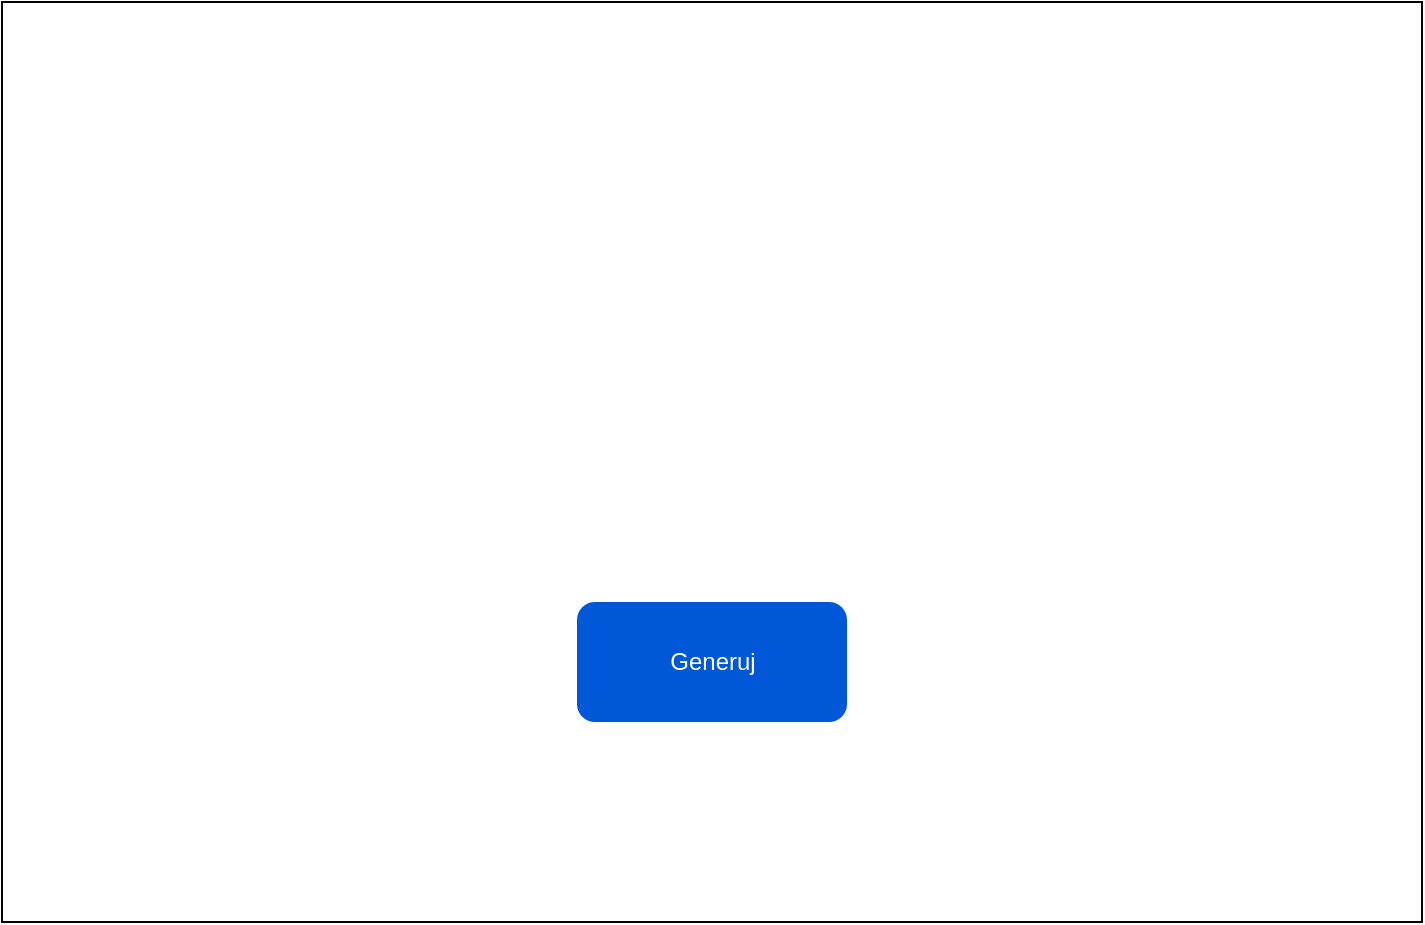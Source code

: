 <mxfile version="15.8.7" type="device"><diagram id="2WWVPnIrX6Y5kKSplifO" name="Page-1"><mxGraphModel dx="1422" dy="766" grid="1" gridSize="10" guides="1" tooltips="1" connect="1" arrows="1" fold="1" page="1" pageScale="1" pageWidth="827" pageHeight="1169" math="0" shadow="0"><root><mxCell id="0"/><mxCell id="1" parent="0"/><mxCell id="rol9XvTiH-YDUv5tHnrq-2" value="" style="rounded=0;whiteSpace=wrap;html=1;" vertex="1" parent="1"><mxGeometry x="60" y="40" width="710" height="460" as="geometry"/></mxCell><mxCell id="rol9XvTiH-YDUv5tHnrq-3" value="Generuj" style="rounded=1;fillColor=#0057D8;align=center;strokeColor=none;html=1;fontColor=#ffffff;fontSize=12;sketch=0;" vertex="1" parent="1"><mxGeometry x="347.5" y="340" width="135" height="60" as="geometry"/></mxCell><mxCell id="rol9XvTiH-YDUv5tHnrq-5" value="" style="shape=image;html=1;verticalAlign=top;verticalLabelPosition=bottom;labelBackgroundColor=#ffffff;imageAspect=0;aspect=fixed;image=https://cdn4.iconfinder.com/data/icons/48-bubbles/48/18.Pictures-Day-128.png" vertex="1" parent="1"><mxGeometry x="295.5" y="80" width="239" height="239" as="geometry"/></mxCell></root></mxGraphModel></diagram></mxfile>

